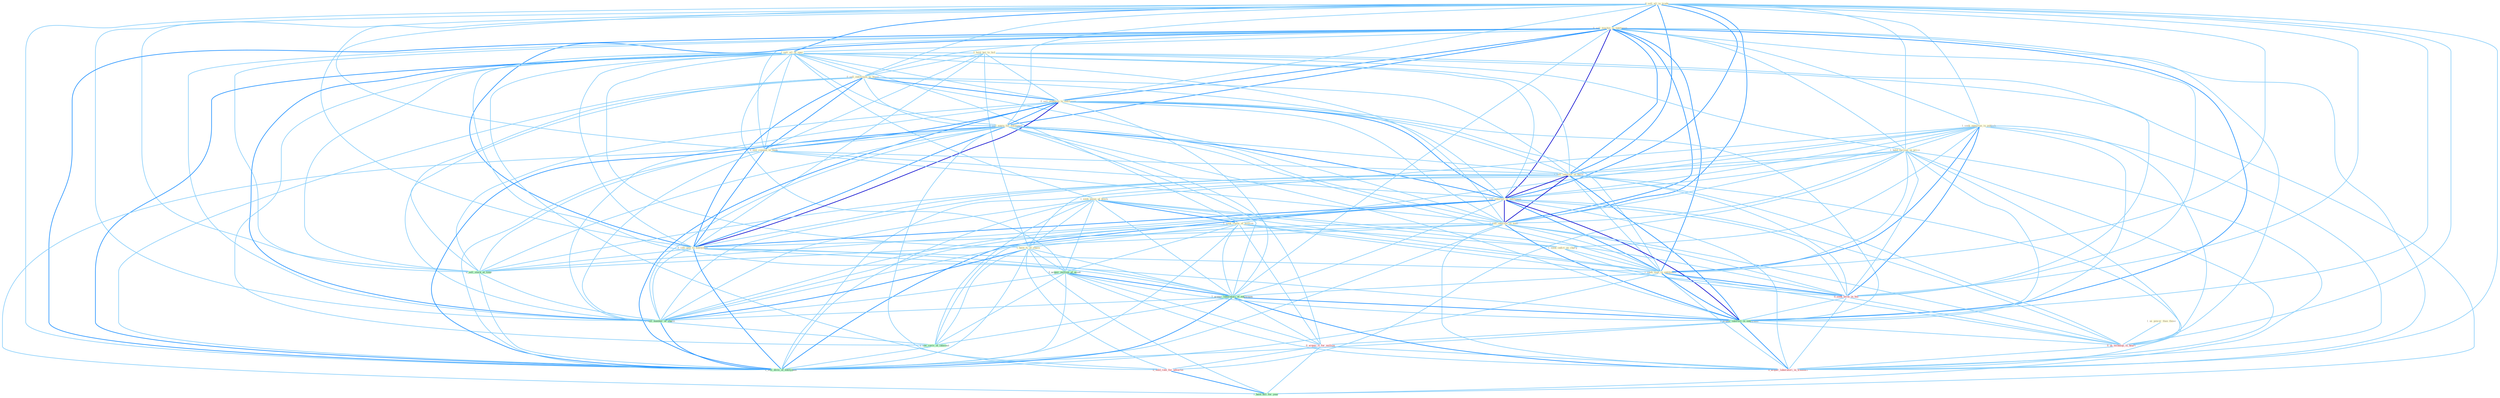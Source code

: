 Graph G{ 
    node
    [shape=polygon,style=filled,width=.5,height=.06,color="#BDFCC9",fixedsize=true,fontsize=4,
    fontcolor="#2f4f4f"];
    {node
    [color="#ffffe0", fontcolor="#8b7d6b"] "0_sell_all_in_trade " "0_sell_machin_in_entitynam " "1_sell_all_of_oper " "1_hold_kei_to_bid " "0_sell_entitynam_to_buyer " "0_sell_magazin_to_entitynam " "1_seek_opportun_in_publish " "0_sell_equip_for_entitynam " "1_us_power_than_those " "0_sell_comput_to_bank " "1_hold_increas_in_price " "1_sell_interest_in_build " "1_sell_interest_in_entitynam " "1_seek_mean_of_block " "1_sell_interest_in_mall " "1_seek_claim_of_million " "0_sell_unit_to_entitynam " "1_seek_indict_on_charg " "1_seek_seat_in_entitynam " "1_hold_%_of_share "}
{node [color="#fff0f5", fontcolor="#b22222"] "0_seek_term_in_bid " "0_us_techniqu_in_heart " "0_acquir_it_for_million " "0_hold_rate_for_advertis " "0_acquir_laboratori_in_transact "}
edge [color="#B0E2FF"];

	"0_sell_all_in_trade " -- "0_sell_machin_in_entitynam " [w="2", color="#1e90ff" , len=0.8];
	"0_sell_all_in_trade " -- "1_sell_all_of_oper " [w="2", color="#1e90ff" , len=0.8];
	"0_sell_all_in_trade " -- "0_sell_entitynam_to_buyer " [w="1", color="#87cefa" ];
	"0_sell_all_in_trade " -- "0_sell_magazin_to_entitynam " [w="1", color="#87cefa" ];
	"0_sell_all_in_trade " -- "1_seek_opportun_in_publish " [w="1", color="#87cefa" ];
	"0_sell_all_in_trade " -- "0_sell_equip_for_entitynam " [w="1", color="#87cefa" ];
	"0_sell_all_in_trade " -- "0_sell_comput_to_bank " [w="1", color="#87cefa" ];
	"0_sell_all_in_trade " -- "1_hold_increas_in_price " [w="1", color="#87cefa" ];
	"0_sell_all_in_trade " -- "1_sell_interest_in_build " [w="2", color="#1e90ff" , len=0.8];
	"0_sell_all_in_trade " -- "1_sell_interest_in_entitynam " [w="2", color="#1e90ff" , len=0.8];
	"0_sell_all_in_trade " -- "1_sell_interest_in_mall " [w="2", color="#1e90ff" , len=0.8];
	"0_sell_all_in_trade " -- "0_sell_unit_to_entitynam " [w="1", color="#87cefa" ];
	"0_sell_all_in_trade " -- "1_seek_seat_in_entitynam " [w="1", color="#87cefa" ];
	"0_sell_all_in_trade " -- "0_seek_term_in_bid " [w="1", color="#87cefa" ];
	"0_sell_all_in_trade " -- "1_acquir_interest_in_entitynam " [w="1", color="#87cefa" ];
	"0_sell_all_in_trade " -- "0_us_techniqu_in_heart " [w="1", color="#87cefa" ];
	"0_sell_all_in_trade " -- "0_acquir_laboratori_in_transact " [w="1", color="#87cefa" ];
	"0_sell_all_in_trade " -- "0_sell_stock_at_time " [w="1", color="#87cefa" ];
	"0_sell_all_in_trade " -- "1_sell_number_of_share " [w="1", color="#87cefa" ];
	"0_sell_all_in_trade " -- "1_sell_divis_of_entitynam " [w="1", color="#87cefa" ];
	"0_sell_machin_in_entitynam " -- "1_sell_all_of_oper " [w="1", color="#87cefa" ];
	"0_sell_machin_in_entitynam " -- "0_sell_entitynam_to_buyer " [w="1", color="#87cefa" ];
	"0_sell_machin_in_entitynam " -- "0_sell_magazin_to_entitynam " [w="2", color="#1e90ff" , len=0.8];
	"0_sell_machin_in_entitynam " -- "1_seek_opportun_in_publish " [w="1", color="#87cefa" ];
	"0_sell_machin_in_entitynam " -- "0_sell_equip_for_entitynam " [w="2", color="#1e90ff" , len=0.8];
	"0_sell_machin_in_entitynam " -- "0_sell_comput_to_bank " [w="1", color="#87cefa" ];
	"0_sell_machin_in_entitynam " -- "1_hold_increas_in_price " [w="1", color="#87cefa" ];
	"0_sell_machin_in_entitynam " -- "1_sell_interest_in_build " [w="2", color="#1e90ff" , len=0.8];
	"0_sell_machin_in_entitynam " -- "1_sell_interest_in_entitynam " [w="3", color="#0000cd" , len=0.6];
	"0_sell_machin_in_entitynam " -- "1_sell_interest_in_mall " [w="2", color="#1e90ff" , len=0.8];
	"0_sell_machin_in_entitynam " -- "0_sell_unit_to_entitynam " [w="2", color="#1e90ff" , len=0.8];
	"0_sell_machin_in_entitynam " -- "1_seek_seat_in_entitynam " [w="2", color="#1e90ff" , len=0.8];
	"0_sell_machin_in_entitynam " -- "1_acquir_laboratori_of_entitynam " [w="1", color="#87cefa" ];
	"0_sell_machin_in_entitynam " -- "0_seek_term_in_bid " [w="1", color="#87cefa" ];
	"0_sell_machin_in_entitynam " -- "1_acquir_interest_in_entitynam " [w="2", color="#1e90ff" , len=0.8];
	"0_sell_machin_in_entitynam " -- "0_us_techniqu_in_heart " [w="1", color="#87cefa" ];
	"0_sell_machin_in_entitynam " -- "0_acquir_laboratori_in_transact " [w="1", color="#87cefa" ];
	"0_sell_machin_in_entitynam " -- "0_sell_stock_at_time " [w="1", color="#87cefa" ];
	"0_sell_machin_in_entitynam " -- "1_sell_number_of_share " [w="1", color="#87cefa" ];
	"0_sell_machin_in_entitynam " -- "1_sell_divis_of_entitynam " [w="2", color="#1e90ff" , len=0.8];
	"1_sell_all_of_oper " -- "0_sell_entitynam_to_buyer " [w="1", color="#87cefa" ];
	"1_sell_all_of_oper " -- "0_sell_magazin_to_entitynam " [w="1", color="#87cefa" ];
	"1_sell_all_of_oper " -- "0_sell_equip_for_entitynam " [w="1", color="#87cefa" ];
	"1_sell_all_of_oper " -- "0_sell_comput_to_bank " [w="1", color="#87cefa" ];
	"1_sell_all_of_oper " -- "1_sell_interest_in_build " [w="1", color="#87cefa" ];
	"1_sell_all_of_oper " -- "1_sell_interest_in_entitynam " [w="1", color="#87cefa" ];
	"1_sell_all_of_oper " -- "1_seek_mean_of_block " [w="1", color="#87cefa" ];
	"1_sell_all_of_oper " -- "1_sell_interest_in_mall " [w="1", color="#87cefa" ];
	"1_sell_all_of_oper " -- "1_seek_claim_of_million " [w="1", color="#87cefa" ];
	"1_sell_all_of_oper " -- "0_sell_unit_to_entitynam " [w="1", color="#87cefa" ];
	"1_sell_all_of_oper " -- "1_hold_%_of_share " [w="1", color="#87cefa" ];
	"1_sell_all_of_oper " -- "1_acquir_million_of_asset " [w="1", color="#87cefa" ];
	"1_sell_all_of_oper " -- "1_acquir_laboratori_of_entitynam " [w="1", color="#87cefa" ];
	"1_sell_all_of_oper " -- "0_sell_stock_at_time " [w="1", color="#87cefa" ];
	"1_sell_all_of_oper " -- "1_sell_number_of_share " [w="2", color="#1e90ff" , len=0.8];
	"1_sell_all_of_oper " -- "1_see_reviv_of_interest " [w="1", color="#87cefa" ];
	"1_sell_all_of_oper " -- "1_sell_divis_of_entitynam " [w="2", color="#1e90ff" , len=0.8];
	"1_hold_kei_to_bid " -- "0_sell_entitynam_to_buyer " [w="1", color="#87cefa" ];
	"1_hold_kei_to_bid " -- "0_sell_magazin_to_entitynam " [w="1", color="#87cefa" ];
	"1_hold_kei_to_bid " -- "0_sell_comput_to_bank " [w="1", color="#87cefa" ];
	"1_hold_kei_to_bid " -- "1_hold_increas_in_price " [w="1", color="#87cefa" ];
	"1_hold_kei_to_bid " -- "0_sell_unit_to_entitynam " [w="1", color="#87cefa" ];
	"1_hold_kei_to_bid " -- "1_hold_%_of_share " [w="1", color="#87cefa" ];
	"1_hold_kei_to_bid " -- "0_seek_term_in_bid " [w="1", color="#87cefa" ];
	"1_hold_kei_to_bid " -- "0_hold_rate_for_advertis " [w="1", color="#87cefa" ];
	"1_hold_kei_to_bid " -- "1_hold_bill_for_year " [w="1", color="#87cefa" ];
	"0_sell_entitynam_to_buyer " -- "0_sell_magazin_to_entitynam " [w="2", color="#1e90ff" , len=0.8];
	"0_sell_entitynam_to_buyer " -- "0_sell_equip_for_entitynam " [w="1", color="#87cefa" ];
	"0_sell_entitynam_to_buyer " -- "0_sell_comput_to_bank " [w="2", color="#1e90ff" , len=0.8];
	"0_sell_entitynam_to_buyer " -- "1_sell_interest_in_build " [w="1", color="#87cefa" ];
	"0_sell_entitynam_to_buyer " -- "1_sell_interest_in_entitynam " [w="1", color="#87cefa" ];
	"0_sell_entitynam_to_buyer " -- "1_sell_interest_in_mall " [w="1", color="#87cefa" ];
	"0_sell_entitynam_to_buyer " -- "0_sell_unit_to_entitynam " [w="2", color="#1e90ff" , len=0.8];
	"0_sell_entitynam_to_buyer " -- "0_sell_stock_at_time " [w="1", color="#87cefa" ];
	"0_sell_entitynam_to_buyer " -- "1_sell_number_of_share " [w="1", color="#87cefa" ];
	"0_sell_entitynam_to_buyer " -- "1_sell_divis_of_entitynam " [w="1", color="#87cefa" ];
	"0_sell_magazin_to_entitynam " -- "0_sell_equip_for_entitynam " [w="2", color="#1e90ff" , len=0.8];
	"0_sell_magazin_to_entitynam " -- "0_sell_comput_to_bank " [w="2", color="#1e90ff" , len=0.8];
	"0_sell_magazin_to_entitynam " -- "1_sell_interest_in_build " [w="1", color="#87cefa" ];
	"0_sell_magazin_to_entitynam " -- "1_sell_interest_in_entitynam " [w="2", color="#1e90ff" , len=0.8];
	"0_sell_magazin_to_entitynam " -- "1_sell_interest_in_mall " [w="1", color="#87cefa" ];
	"0_sell_magazin_to_entitynam " -- "0_sell_unit_to_entitynam " [w="3", color="#0000cd" , len=0.6];
	"0_sell_magazin_to_entitynam " -- "1_seek_seat_in_entitynam " [w="1", color="#87cefa" ];
	"0_sell_magazin_to_entitynam " -- "1_acquir_laboratori_of_entitynam " [w="1", color="#87cefa" ];
	"0_sell_magazin_to_entitynam " -- "1_acquir_interest_in_entitynam " [w="1", color="#87cefa" ];
	"0_sell_magazin_to_entitynam " -- "0_sell_stock_at_time " [w="1", color="#87cefa" ];
	"0_sell_magazin_to_entitynam " -- "1_sell_number_of_share " [w="1", color="#87cefa" ];
	"0_sell_magazin_to_entitynam " -- "1_sell_divis_of_entitynam " [w="2", color="#1e90ff" , len=0.8];
	"1_seek_opportun_in_publish " -- "1_hold_increas_in_price " [w="1", color="#87cefa" ];
	"1_seek_opportun_in_publish " -- "1_sell_interest_in_build " [w="1", color="#87cefa" ];
	"1_seek_opportun_in_publish " -- "1_sell_interest_in_entitynam " [w="1", color="#87cefa" ];
	"1_seek_opportun_in_publish " -- "1_seek_mean_of_block " [w="1", color="#87cefa" ];
	"1_seek_opportun_in_publish " -- "1_sell_interest_in_mall " [w="1", color="#87cefa" ];
	"1_seek_opportun_in_publish " -- "1_seek_claim_of_million " [w="1", color="#87cefa" ];
	"1_seek_opportun_in_publish " -- "1_seek_indict_on_charg " [w="1", color="#87cefa" ];
	"1_seek_opportun_in_publish " -- "1_seek_seat_in_entitynam " [w="2", color="#1e90ff" , len=0.8];
	"1_seek_opportun_in_publish " -- "0_seek_term_in_bid " [w="2", color="#1e90ff" , len=0.8];
	"1_seek_opportun_in_publish " -- "1_acquir_interest_in_entitynam " [w="1", color="#87cefa" ];
	"1_seek_opportun_in_publish " -- "0_us_techniqu_in_heart " [w="1", color="#87cefa" ];
	"1_seek_opportun_in_publish " -- "0_acquir_laboratori_in_transact " [w="1", color="#87cefa" ];
	"0_sell_equip_for_entitynam " -- "0_sell_comput_to_bank " [w="1", color="#87cefa" ];
	"0_sell_equip_for_entitynam " -- "1_sell_interest_in_build " [w="1", color="#87cefa" ];
	"0_sell_equip_for_entitynam " -- "1_sell_interest_in_entitynam " [w="2", color="#1e90ff" , len=0.8];
	"0_sell_equip_for_entitynam " -- "1_sell_interest_in_mall " [w="1", color="#87cefa" ];
	"0_sell_equip_for_entitynam " -- "0_sell_unit_to_entitynam " [w="2", color="#1e90ff" , len=0.8];
	"0_sell_equip_for_entitynam " -- "1_seek_seat_in_entitynam " [w="1", color="#87cefa" ];
	"0_sell_equip_for_entitynam " -- "1_acquir_laboratori_of_entitynam " [w="1", color="#87cefa" ];
	"0_sell_equip_for_entitynam " -- "1_acquir_interest_in_entitynam " [w="1", color="#87cefa" ];
	"0_sell_equip_for_entitynam " -- "0_acquir_it_for_million " [w="1", color="#87cefa" ];
	"0_sell_equip_for_entitynam " -- "0_hold_rate_for_advertis " [w="1", color="#87cefa" ];
	"0_sell_equip_for_entitynam " -- "0_sell_stock_at_time " [w="1", color="#87cefa" ];
	"0_sell_equip_for_entitynam " -- "1_sell_number_of_share " [w="1", color="#87cefa" ];
	"0_sell_equip_for_entitynam " -- "1_hold_bill_for_year " [w="1", color="#87cefa" ];
	"0_sell_equip_for_entitynam " -- "1_sell_divis_of_entitynam " [w="2", color="#1e90ff" , len=0.8];
	"1_us_power_than_those " -- "0_us_techniqu_in_heart " [w="1", color="#87cefa" ];
	"0_sell_comput_to_bank " -- "1_sell_interest_in_build " [w="1", color="#87cefa" ];
	"0_sell_comput_to_bank " -- "1_sell_interest_in_entitynam " [w="1", color="#87cefa" ];
	"0_sell_comput_to_bank " -- "1_sell_interest_in_mall " [w="1", color="#87cefa" ];
	"0_sell_comput_to_bank " -- "0_sell_unit_to_entitynam " [w="2", color="#1e90ff" , len=0.8];
	"0_sell_comput_to_bank " -- "0_sell_stock_at_time " [w="1", color="#87cefa" ];
	"0_sell_comput_to_bank " -- "1_sell_number_of_share " [w="1", color="#87cefa" ];
	"0_sell_comput_to_bank " -- "1_sell_divis_of_entitynam " [w="1", color="#87cefa" ];
	"1_hold_increas_in_price " -- "1_sell_interest_in_build " [w="1", color="#87cefa" ];
	"1_hold_increas_in_price " -- "1_sell_interest_in_entitynam " [w="1", color="#87cefa" ];
	"1_hold_increas_in_price " -- "1_sell_interest_in_mall " [w="1", color="#87cefa" ];
	"1_hold_increas_in_price " -- "1_seek_seat_in_entitynam " [w="1", color="#87cefa" ];
	"1_hold_increas_in_price " -- "1_hold_%_of_share " [w="1", color="#87cefa" ];
	"1_hold_increas_in_price " -- "0_seek_term_in_bid " [w="1", color="#87cefa" ];
	"1_hold_increas_in_price " -- "1_acquir_interest_in_entitynam " [w="1", color="#87cefa" ];
	"1_hold_increas_in_price " -- "0_us_techniqu_in_heart " [w="1", color="#87cefa" ];
	"1_hold_increas_in_price " -- "0_hold_rate_for_advertis " [w="1", color="#87cefa" ];
	"1_hold_increas_in_price " -- "0_acquir_laboratori_in_transact " [w="1", color="#87cefa" ];
	"1_hold_increas_in_price " -- "1_hold_bill_for_year " [w="1", color="#87cefa" ];
	"1_sell_interest_in_build " -- "1_sell_interest_in_entitynam " [w="3", color="#0000cd" , len=0.6];
	"1_sell_interest_in_build " -- "1_sell_interest_in_mall " [w="3", color="#0000cd" , len=0.6];
	"1_sell_interest_in_build " -- "0_sell_unit_to_entitynam " [w="1", color="#87cefa" ];
	"1_sell_interest_in_build " -- "1_seek_seat_in_entitynam " [w="1", color="#87cefa" ];
	"1_sell_interest_in_build " -- "0_seek_term_in_bid " [w="1", color="#87cefa" ];
	"1_sell_interest_in_build " -- "1_acquir_interest_in_entitynam " [w="2", color="#1e90ff" , len=0.8];
	"1_sell_interest_in_build " -- "0_us_techniqu_in_heart " [w="1", color="#87cefa" ];
	"1_sell_interest_in_build " -- "0_acquir_laboratori_in_transact " [w="1", color="#87cefa" ];
	"1_sell_interest_in_build " -- "0_sell_stock_at_time " [w="1", color="#87cefa" ];
	"1_sell_interest_in_build " -- "1_sell_number_of_share " [w="1", color="#87cefa" ];
	"1_sell_interest_in_build " -- "1_sell_divis_of_entitynam " [w="1", color="#87cefa" ];
	"1_sell_interest_in_entitynam " -- "1_sell_interest_in_mall " [w="3", color="#0000cd" , len=0.6];
	"1_sell_interest_in_entitynam " -- "0_sell_unit_to_entitynam " [w="2", color="#1e90ff" , len=0.8];
	"1_sell_interest_in_entitynam " -- "1_seek_seat_in_entitynam " [w="2", color="#1e90ff" , len=0.8];
	"1_sell_interest_in_entitynam " -- "1_acquir_laboratori_of_entitynam " [w="1", color="#87cefa" ];
	"1_sell_interest_in_entitynam " -- "0_seek_term_in_bid " [w="1", color="#87cefa" ];
	"1_sell_interest_in_entitynam " -- "1_acquir_interest_in_entitynam " [w="3", color="#0000cd" , len=0.6];
	"1_sell_interest_in_entitynam " -- "0_us_techniqu_in_heart " [w="1", color="#87cefa" ];
	"1_sell_interest_in_entitynam " -- "0_acquir_laboratori_in_transact " [w="1", color="#87cefa" ];
	"1_sell_interest_in_entitynam " -- "0_sell_stock_at_time " [w="1", color="#87cefa" ];
	"1_sell_interest_in_entitynam " -- "1_sell_number_of_share " [w="1", color="#87cefa" ];
	"1_sell_interest_in_entitynam " -- "1_sell_divis_of_entitynam " [w="2", color="#1e90ff" , len=0.8];
	"1_seek_mean_of_block " -- "1_seek_claim_of_million " [w="2", color="#1e90ff" , len=0.8];
	"1_seek_mean_of_block " -- "1_seek_indict_on_charg " [w="1", color="#87cefa" ];
	"1_seek_mean_of_block " -- "1_seek_seat_in_entitynam " [w="1", color="#87cefa" ];
	"1_seek_mean_of_block " -- "1_hold_%_of_share " [w="1", color="#87cefa" ];
	"1_seek_mean_of_block " -- "1_acquir_million_of_asset " [w="1", color="#87cefa" ];
	"1_seek_mean_of_block " -- "1_acquir_laboratori_of_entitynam " [w="1", color="#87cefa" ];
	"1_seek_mean_of_block " -- "0_seek_term_in_bid " [w="1", color="#87cefa" ];
	"1_seek_mean_of_block " -- "1_sell_number_of_share " [w="1", color="#87cefa" ];
	"1_seek_mean_of_block " -- "1_see_reviv_of_interest " [w="1", color="#87cefa" ];
	"1_seek_mean_of_block " -- "1_sell_divis_of_entitynam " [w="1", color="#87cefa" ];
	"1_sell_interest_in_mall " -- "0_sell_unit_to_entitynam " [w="1", color="#87cefa" ];
	"1_sell_interest_in_mall " -- "1_seek_seat_in_entitynam " [w="1", color="#87cefa" ];
	"1_sell_interest_in_mall " -- "0_seek_term_in_bid " [w="1", color="#87cefa" ];
	"1_sell_interest_in_mall " -- "1_acquir_interest_in_entitynam " [w="2", color="#1e90ff" , len=0.8];
	"1_sell_interest_in_mall " -- "0_us_techniqu_in_heart " [w="1", color="#87cefa" ];
	"1_sell_interest_in_mall " -- "0_acquir_laboratori_in_transact " [w="1", color="#87cefa" ];
	"1_sell_interest_in_mall " -- "0_sell_stock_at_time " [w="1", color="#87cefa" ];
	"1_sell_interest_in_mall " -- "1_sell_number_of_share " [w="1", color="#87cefa" ];
	"1_sell_interest_in_mall " -- "1_sell_divis_of_entitynam " [w="1", color="#87cefa" ];
	"1_seek_claim_of_million " -- "1_seek_indict_on_charg " [w="1", color="#87cefa" ];
	"1_seek_claim_of_million " -- "1_seek_seat_in_entitynam " [w="1", color="#87cefa" ];
	"1_seek_claim_of_million " -- "1_hold_%_of_share " [w="1", color="#87cefa" ];
	"1_seek_claim_of_million " -- "1_acquir_million_of_asset " [w="1", color="#87cefa" ];
	"1_seek_claim_of_million " -- "1_acquir_laboratori_of_entitynam " [w="1", color="#87cefa" ];
	"1_seek_claim_of_million " -- "0_seek_term_in_bid " [w="1", color="#87cefa" ];
	"1_seek_claim_of_million " -- "0_acquir_it_for_million " [w="1", color="#87cefa" ];
	"1_seek_claim_of_million " -- "1_sell_number_of_share " [w="1", color="#87cefa" ];
	"1_seek_claim_of_million " -- "1_see_reviv_of_interest " [w="1", color="#87cefa" ];
	"1_seek_claim_of_million " -- "1_sell_divis_of_entitynam " [w="1", color="#87cefa" ];
	"0_sell_unit_to_entitynam " -- "1_seek_seat_in_entitynam " [w="1", color="#87cefa" ];
	"0_sell_unit_to_entitynam " -- "1_acquir_laboratori_of_entitynam " [w="1", color="#87cefa" ];
	"0_sell_unit_to_entitynam " -- "1_acquir_interest_in_entitynam " [w="1", color="#87cefa" ];
	"0_sell_unit_to_entitynam " -- "0_sell_stock_at_time " [w="1", color="#87cefa" ];
	"0_sell_unit_to_entitynam " -- "1_sell_number_of_share " [w="1", color="#87cefa" ];
	"0_sell_unit_to_entitynam " -- "1_sell_divis_of_entitynam " [w="2", color="#1e90ff" , len=0.8];
	"1_seek_indict_on_charg " -- "1_seek_seat_in_entitynam " [w="1", color="#87cefa" ];
	"1_seek_indict_on_charg " -- "0_seek_term_in_bid " [w="1", color="#87cefa" ];
	"1_seek_seat_in_entitynam " -- "1_acquir_laboratori_of_entitynam " [w="1", color="#87cefa" ];
	"1_seek_seat_in_entitynam " -- "0_seek_term_in_bid " [w="2", color="#1e90ff" , len=0.8];
	"1_seek_seat_in_entitynam " -- "1_acquir_interest_in_entitynam " [w="2", color="#1e90ff" , len=0.8];
	"1_seek_seat_in_entitynam " -- "0_us_techniqu_in_heart " [w="1", color="#87cefa" ];
	"1_seek_seat_in_entitynam " -- "0_acquir_laboratori_in_transact " [w="1", color="#87cefa" ];
	"1_seek_seat_in_entitynam " -- "1_sell_divis_of_entitynam " [w="1", color="#87cefa" ];
	"1_hold_%_of_share " -- "1_acquir_million_of_asset " [w="1", color="#87cefa" ];
	"1_hold_%_of_share " -- "1_acquir_laboratori_of_entitynam " [w="1", color="#87cefa" ];
	"1_hold_%_of_share " -- "0_hold_rate_for_advertis " [w="1", color="#87cefa" ];
	"1_hold_%_of_share " -- "1_sell_number_of_share " [w="2", color="#1e90ff" , len=0.8];
	"1_hold_%_of_share " -- "1_see_reviv_of_interest " [w="1", color="#87cefa" ];
	"1_hold_%_of_share " -- "1_hold_bill_for_year " [w="1", color="#87cefa" ];
	"1_hold_%_of_share " -- "1_sell_divis_of_entitynam " [w="1", color="#87cefa" ];
	"1_acquir_million_of_asset " -- "1_acquir_laboratori_of_entitynam " [w="2", color="#1e90ff" , len=0.8];
	"1_acquir_million_of_asset " -- "1_acquir_interest_in_entitynam " [w="1", color="#87cefa" ];
	"1_acquir_million_of_asset " -- "0_acquir_it_for_million " [w="1", color="#87cefa" ];
	"1_acquir_million_of_asset " -- "0_acquir_laboratori_in_transact " [w="1", color="#87cefa" ];
	"1_acquir_million_of_asset " -- "1_sell_number_of_share " [w="1", color="#87cefa" ];
	"1_acquir_million_of_asset " -- "1_see_reviv_of_interest " [w="1", color="#87cefa" ];
	"1_acquir_million_of_asset " -- "1_sell_divis_of_entitynam " [w="1", color="#87cefa" ];
	"1_acquir_laboratori_of_entitynam " -- "1_acquir_interest_in_entitynam " [w="2", color="#1e90ff" , len=0.8];
	"1_acquir_laboratori_of_entitynam " -- "0_acquir_it_for_million " [w="1", color="#87cefa" ];
	"1_acquir_laboratori_of_entitynam " -- "0_acquir_laboratori_in_transact " [w="2", color="#1e90ff" , len=0.8];
	"1_acquir_laboratori_of_entitynam " -- "1_sell_number_of_share " [w="1", color="#87cefa" ];
	"1_acquir_laboratori_of_entitynam " -- "1_see_reviv_of_interest " [w="1", color="#87cefa" ];
	"1_acquir_laboratori_of_entitynam " -- "1_sell_divis_of_entitynam " [w="2", color="#1e90ff" , len=0.8];
	"0_seek_term_in_bid " -- "1_acquir_interest_in_entitynam " [w="1", color="#87cefa" ];
	"0_seek_term_in_bid " -- "0_us_techniqu_in_heart " [w="1", color="#87cefa" ];
	"0_seek_term_in_bid " -- "0_acquir_laboratori_in_transact " [w="1", color="#87cefa" ];
	"1_acquir_interest_in_entitynam " -- "0_us_techniqu_in_heart " [w="1", color="#87cefa" ];
	"1_acquir_interest_in_entitynam " -- "0_acquir_it_for_million " [w="1", color="#87cefa" ];
	"1_acquir_interest_in_entitynam " -- "0_acquir_laboratori_in_transact " [w="2", color="#1e90ff" , len=0.8];
	"1_acquir_interest_in_entitynam " -- "1_sell_divis_of_entitynam " [w="1", color="#87cefa" ];
	"0_us_techniqu_in_heart " -- "0_acquir_laboratori_in_transact " [w="1", color="#87cefa" ];
	"0_acquir_it_for_million " -- "0_hold_rate_for_advertis " [w="1", color="#87cefa" ];
	"0_acquir_it_for_million " -- "0_acquir_laboratori_in_transact " [w="1", color="#87cefa" ];
	"0_acquir_it_for_million " -- "1_hold_bill_for_year " [w="1", color="#87cefa" ];
	"0_hold_rate_for_advertis " -- "1_hold_bill_for_year " [w="2", color="#1e90ff" , len=0.8];
	"0_sell_stock_at_time " -- "1_sell_number_of_share " [w="1", color="#87cefa" ];
	"0_sell_stock_at_time " -- "1_sell_divis_of_entitynam " [w="1", color="#87cefa" ];
	"1_sell_number_of_share " -- "1_see_reviv_of_interest " [w="1", color="#87cefa" ];
	"1_sell_number_of_share " -- "1_sell_divis_of_entitynam " [w="2", color="#1e90ff" , len=0.8];
	"1_see_reviv_of_interest " -- "1_sell_divis_of_entitynam " [w="1", color="#87cefa" ];
}